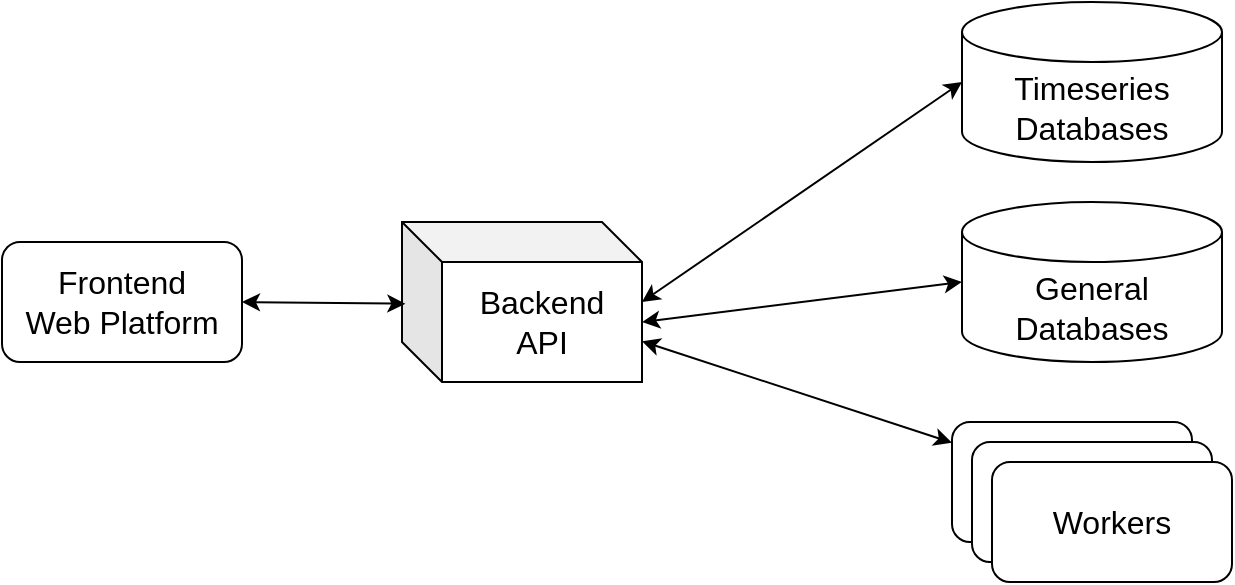 <mxfile>
    <diagram id="gVr_sMQSirzzInuGXkxn" name="Page-1">
        <mxGraphModel dx="1106" dy="898" grid="1" gridSize="10" guides="1" tooltips="1" connect="1" arrows="1" fold="1" page="1" pageScale="1" pageWidth="827" pageHeight="1169" math="0" shadow="0">
            <root>
                <mxCell id="0"/>
                <mxCell id="1" parent="0"/>
                <mxCell id="4" value="Timeseries&lt;br&gt;Databases" style="shape=cylinder3;whiteSpace=wrap;html=1;boundedLbl=1;backgroundOutline=1;size=15;fontSize=16;" vertex="1" parent="1">
                    <mxGeometry x="640" y="280" width="130" height="80" as="geometry"/>
                </mxCell>
                <mxCell id="12" style="edgeStyle=none;html=1;exitX=0;exitY=0.5;exitDx=0;exitDy=0;exitPerimeter=0;entryX=0;entryY=0;entryDx=120;entryDy=50;entryPerimeter=0;fontSize=16;startArrow=classic;startFill=1;" edge="1" parent="1" source="5" target="6">
                    <mxGeometry relative="1" as="geometry"/>
                </mxCell>
                <mxCell id="5" value="General&lt;br&gt;Databases" style="shape=cylinder3;whiteSpace=wrap;html=1;boundedLbl=1;backgroundOutline=1;size=15;fontSize=16;" vertex="1" parent="1">
                    <mxGeometry x="640" y="380" width="130" height="80" as="geometry"/>
                </mxCell>
                <mxCell id="11" style="edgeStyle=none;html=1;entryX=0;entryY=0.5;entryDx=0;entryDy=0;entryPerimeter=0;fontSize=16;startArrow=classic;startFill=1;" edge="1" parent="1" target="4">
                    <mxGeometry relative="1" as="geometry">
                        <mxPoint x="480" y="430" as="sourcePoint"/>
                    </mxGeometry>
                </mxCell>
                <mxCell id="6" value="Backend&lt;br&gt;API" style="shape=cube;whiteSpace=wrap;html=1;boundedLbl=1;backgroundOutline=1;darkOpacity=0.05;darkOpacity2=0.1;fontSize=16;" vertex="1" parent="1">
                    <mxGeometry x="360" y="390" width="120" height="80" as="geometry"/>
                </mxCell>
                <mxCell id="10" value="" style="edgeStyle=none;html=1;fontSize=16;startArrow=classic;startFill=1;" edge="1" parent="1" source="7" target="6">
                    <mxGeometry relative="1" as="geometry"/>
                </mxCell>
                <mxCell id="7" value="Workers" style="rounded=1;whiteSpace=wrap;html=1;fontSize=16;" vertex="1" parent="1">
                    <mxGeometry x="635" y="490" width="120" height="60" as="geometry"/>
                </mxCell>
                <mxCell id="8" value="Workers" style="rounded=1;whiteSpace=wrap;html=1;fontSize=16;" vertex="1" parent="1">
                    <mxGeometry x="645" y="500" width="120" height="60" as="geometry"/>
                </mxCell>
                <mxCell id="9" value="Workers" style="rounded=1;whiteSpace=wrap;html=1;fontSize=16;" vertex="1" parent="1">
                    <mxGeometry x="655" y="510" width="120" height="60" as="geometry"/>
                </mxCell>
                <mxCell id="14" style="edgeStyle=none;html=1;exitX=1;exitY=0.5;exitDx=0;exitDy=0;entryX=0.014;entryY=0.511;entryDx=0;entryDy=0;entryPerimeter=0;fontSize=16;startArrow=classic;startFill=1;" edge="1" parent="1" source="13" target="6">
                    <mxGeometry relative="1" as="geometry"/>
                </mxCell>
                <mxCell id="13" value="Frontend&lt;br&gt;Web Platform" style="rounded=1;whiteSpace=wrap;html=1;fontSize=16;" vertex="1" parent="1">
                    <mxGeometry x="160" y="400" width="120" height="60" as="geometry"/>
                </mxCell>
            </root>
        </mxGraphModel>
    </diagram>
</mxfile>